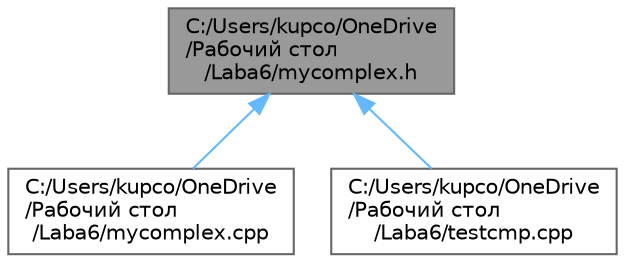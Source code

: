 digraph "C:/Users/kupco/OneDrive/Рабочий стол/Laba6/mycomplex.h"
{
 // LATEX_PDF_SIZE
  bgcolor="transparent";
  edge [fontname=Helvetica,fontsize=10,labelfontname=Helvetica,labelfontsize=10];
  node [fontname=Helvetica,fontsize=10,shape=box,height=0.2,width=0.4];
  Node1 [id="Node000001",label="C:/Users/kupco/OneDrive\l/Рабочий стол\l/Laba6/mycomplex.h",height=0.2,width=0.4,color="gray40", fillcolor="grey60", style="filled", fontcolor="black",tooltip=" "];
  Node1 -> Node2 [id="edge1_Node000001_Node000002",dir="back",color="steelblue1",style="solid",tooltip=" "];
  Node2 [id="Node000002",label="C:/Users/kupco/OneDrive\l/Рабочий стол\l/Laba6/mycomplex.cpp",height=0.2,width=0.4,color="grey40", fillcolor="white", style="filled",URL="$mycomplex_8cpp.html",tooltip=" "];
  Node1 -> Node3 [id="edge2_Node000001_Node000003",dir="back",color="steelblue1",style="solid",tooltip=" "];
  Node3 [id="Node000003",label="C:/Users/kupco/OneDrive\l/Рабочий стол\l/Laba6/testcmp.cpp",height=0.2,width=0.4,color="grey40", fillcolor="white", style="filled",URL="$testcmp_8cpp.html",tooltip=" "];
}
